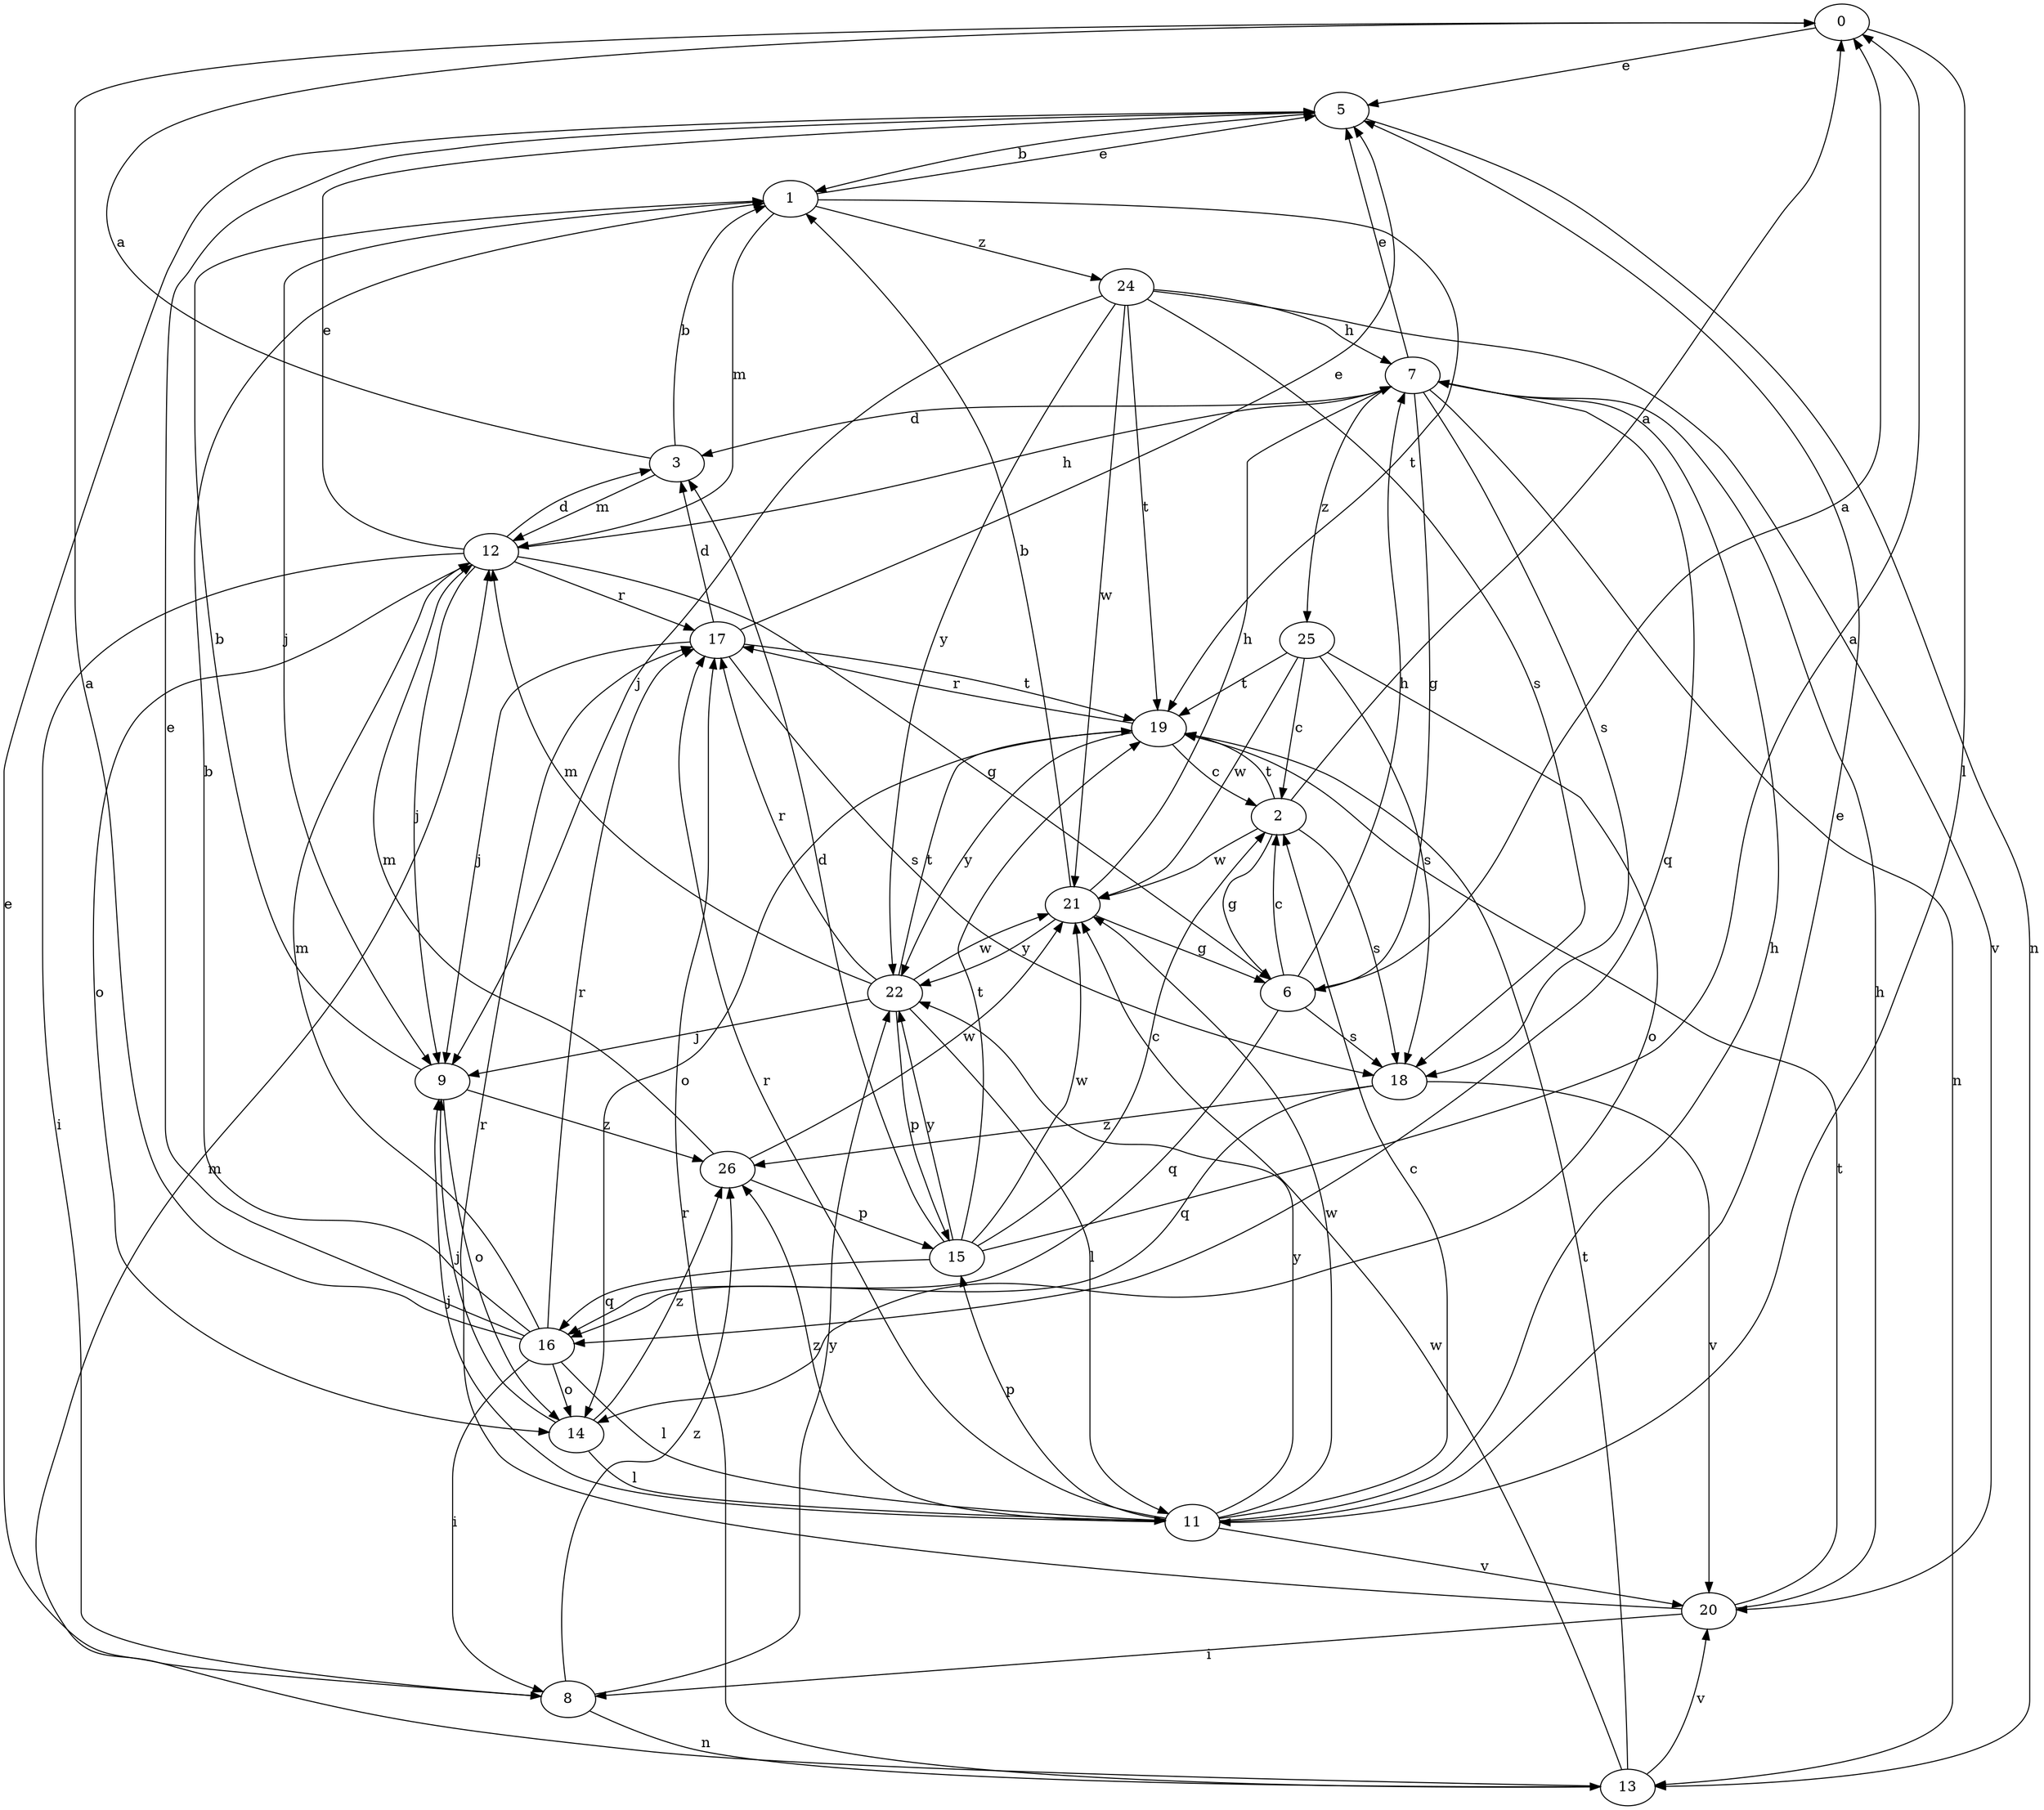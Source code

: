 strict digraph  {
0;
1;
2;
3;
5;
6;
7;
8;
9;
11;
12;
13;
14;
15;
16;
17;
18;
19;
20;
21;
22;
24;
25;
26;
0 -> 5  [label=e];
0 -> 11  [label=l];
1 -> 5  [label=e];
1 -> 9  [label=j];
1 -> 12  [label=m];
1 -> 19  [label=t];
1 -> 24  [label=z];
2 -> 0  [label=a];
2 -> 6  [label=g];
2 -> 18  [label=s];
2 -> 19  [label=t];
2 -> 21  [label=w];
3 -> 0  [label=a];
3 -> 1  [label=b];
3 -> 12  [label=m];
5 -> 1  [label=b];
5 -> 13  [label=n];
6 -> 0  [label=a];
6 -> 2  [label=c];
6 -> 7  [label=h];
6 -> 16  [label=q];
6 -> 18  [label=s];
7 -> 3  [label=d];
7 -> 5  [label=e];
7 -> 6  [label=g];
7 -> 13  [label=n];
7 -> 16  [label=q];
7 -> 18  [label=s];
7 -> 25  [label=z];
8 -> 5  [label=e];
8 -> 13  [label=n];
8 -> 22  [label=y];
8 -> 26  [label=z];
9 -> 1  [label=b];
9 -> 14  [label=o];
9 -> 26  [label=z];
11 -> 2  [label=c];
11 -> 5  [label=e];
11 -> 7  [label=h];
11 -> 9  [label=j];
11 -> 15  [label=p];
11 -> 17  [label=r];
11 -> 20  [label=v];
11 -> 21  [label=w];
11 -> 22  [label=y];
11 -> 26  [label=z];
12 -> 3  [label=d];
12 -> 5  [label=e];
12 -> 6  [label=g];
12 -> 7  [label=h];
12 -> 8  [label=i];
12 -> 9  [label=j];
12 -> 14  [label=o];
12 -> 17  [label=r];
13 -> 12  [label=m];
13 -> 17  [label=r];
13 -> 19  [label=t];
13 -> 20  [label=v];
13 -> 21  [label=w];
14 -> 9  [label=j];
14 -> 11  [label=l];
14 -> 26  [label=z];
15 -> 0  [label=a];
15 -> 2  [label=c];
15 -> 3  [label=d];
15 -> 16  [label=q];
15 -> 19  [label=t];
15 -> 21  [label=w];
15 -> 22  [label=y];
16 -> 0  [label=a];
16 -> 1  [label=b];
16 -> 5  [label=e];
16 -> 8  [label=i];
16 -> 11  [label=l];
16 -> 12  [label=m];
16 -> 14  [label=o];
16 -> 17  [label=r];
17 -> 3  [label=d];
17 -> 5  [label=e];
17 -> 9  [label=j];
17 -> 18  [label=s];
17 -> 19  [label=t];
18 -> 16  [label=q];
18 -> 20  [label=v];
18 -> 26  [label=z];
19 -> 2  [label=c];
19 -> 14  [label=o];
19 -> 17  [label=r];
19 -> 22  [label=y];
20 -> 7  [label=h];
20 -> 8  [label=i];
20 -> 17  [label=r];
20 -> 19  [label=t];
21 -> 1  [label=b];
21 -> 6  [label=g];
21 -> 7  [label=h];
21 -> 22  [label=y];
22 -> 9  [label=j];
22 -> 11  [label=l];
22 -> 12  [label=m];
22 -> 15  [label=p];
22 -> 17  [label=r];
22 -> 19  [label=t];
22 -> 21  [label=w];
24 -> 7  [label=h];
24 -> 9  [label=j];
24 -> 18  [label=s];
24 -> 19  [label=t];
24 -> 20  [label=v];
24 -> 21  [label=w];
24 -> 22  [label=y];
25 -> 2  [label=c];
25 -> 14  [label=o];
25 -> 18  [label=s];
25 -> 19  [label=t];
25 -> 21  [label=w];
26 -> 12  [label=m];
26 -> 15  [label=p];
26 -> 21  [label=w];
}
